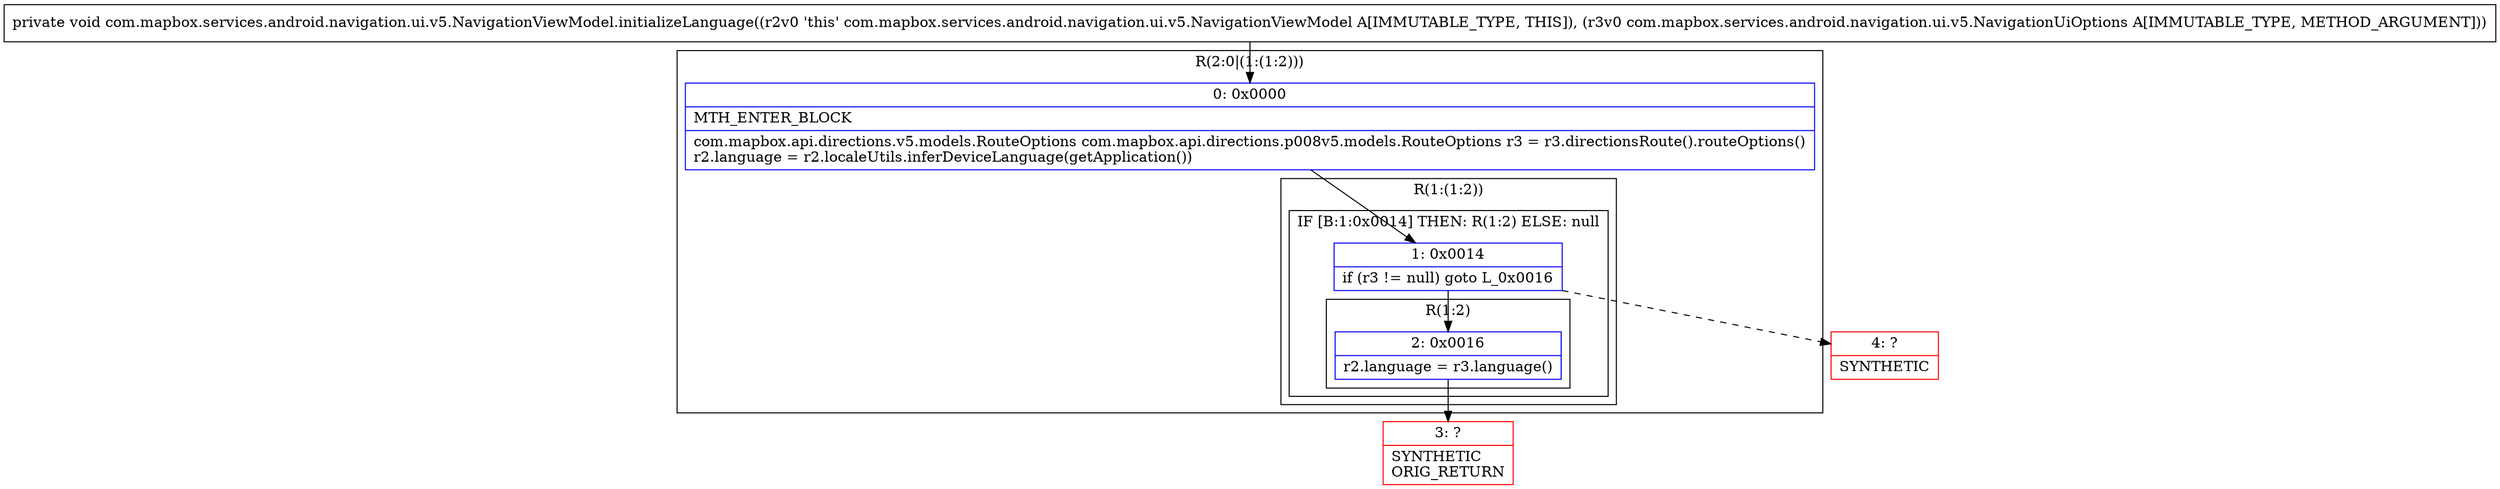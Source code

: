 digraph "CFG forcom.mapbox.services.android.navigation.ui.v5.NavigationViewModel.initializeLanguage(Lcom\/mapbox\/services\/android\/navigation\/ui\/v5\/NavigationUiOptions;)V" {
subgraph cluster_Region_2072205810 {
label = "R(2:0|(1:(1:2)))";
node [shape=record,color=blue];
Node_0 [shape=record,label="{0\:\ 0x0000|MTH_ENTER_BLOCK\l|com.mapbox.api.directions.v5.models.RouteOptions com.mapbox.api.directions.p008v5.models.RouteOptions r3 = r3.directionsRoute().routeOptions()\lr2.language = r2.localeUtils.inferDeviceLanguage(getApplication())\l}"];
subgraph cluster_Region_638695709 {
label = "R(1:(1:2))";
node [shape=record,color=blue];
subgraph cluster_IfRegion_1556619715 {
label = "IF [B:1:0x0014] THEN: R(1:2) ELSE: null";
node [shape=record,color=blue];
Node_1 [shape=record,label="{1\:\ 0x0014|if (r3 != null) goto L_0x0016\l}"];
subgraph cluster_Region_2120811616 {
label = "R(1:2)";
node [shape=record,color=blue];
Node_2 [shape=record,label="{2\:\ 0x0016|r2.language = r3.language()\l}"];
}
}
}
}
Node_3 [shape=record,color=red,label="{3\:\ ?|SYNTHETIC\lORIG_RETURN\l}"];
Node_4 [shape=record,color=red,label="{4\:\ ?|SYNTHETIC\l}"];
MethodNode[shape=record,label="{private void com.mapbox.services.android.navigation.ui.v5.NavigationViewModel.initializeLanguage((r2v0 'this' com.mapbox.services.android.navigation.ui.v5.NavigationViewModel A[IMMUTABLE_TYPE, THIS]), (r3v0 com.mapbox.services.android.navigation.ui.v5.NavigationUiOptions A[IMMUTABLE_TYPE, METHOD_ARGUMENT])) }"];
MethodNode -> Node_0;
Node_0 -> Node_1;
Node_1 -> Node_2;
Node_1 -> Node_4[style=dashed];
Node_2 -> Node_3;
}

